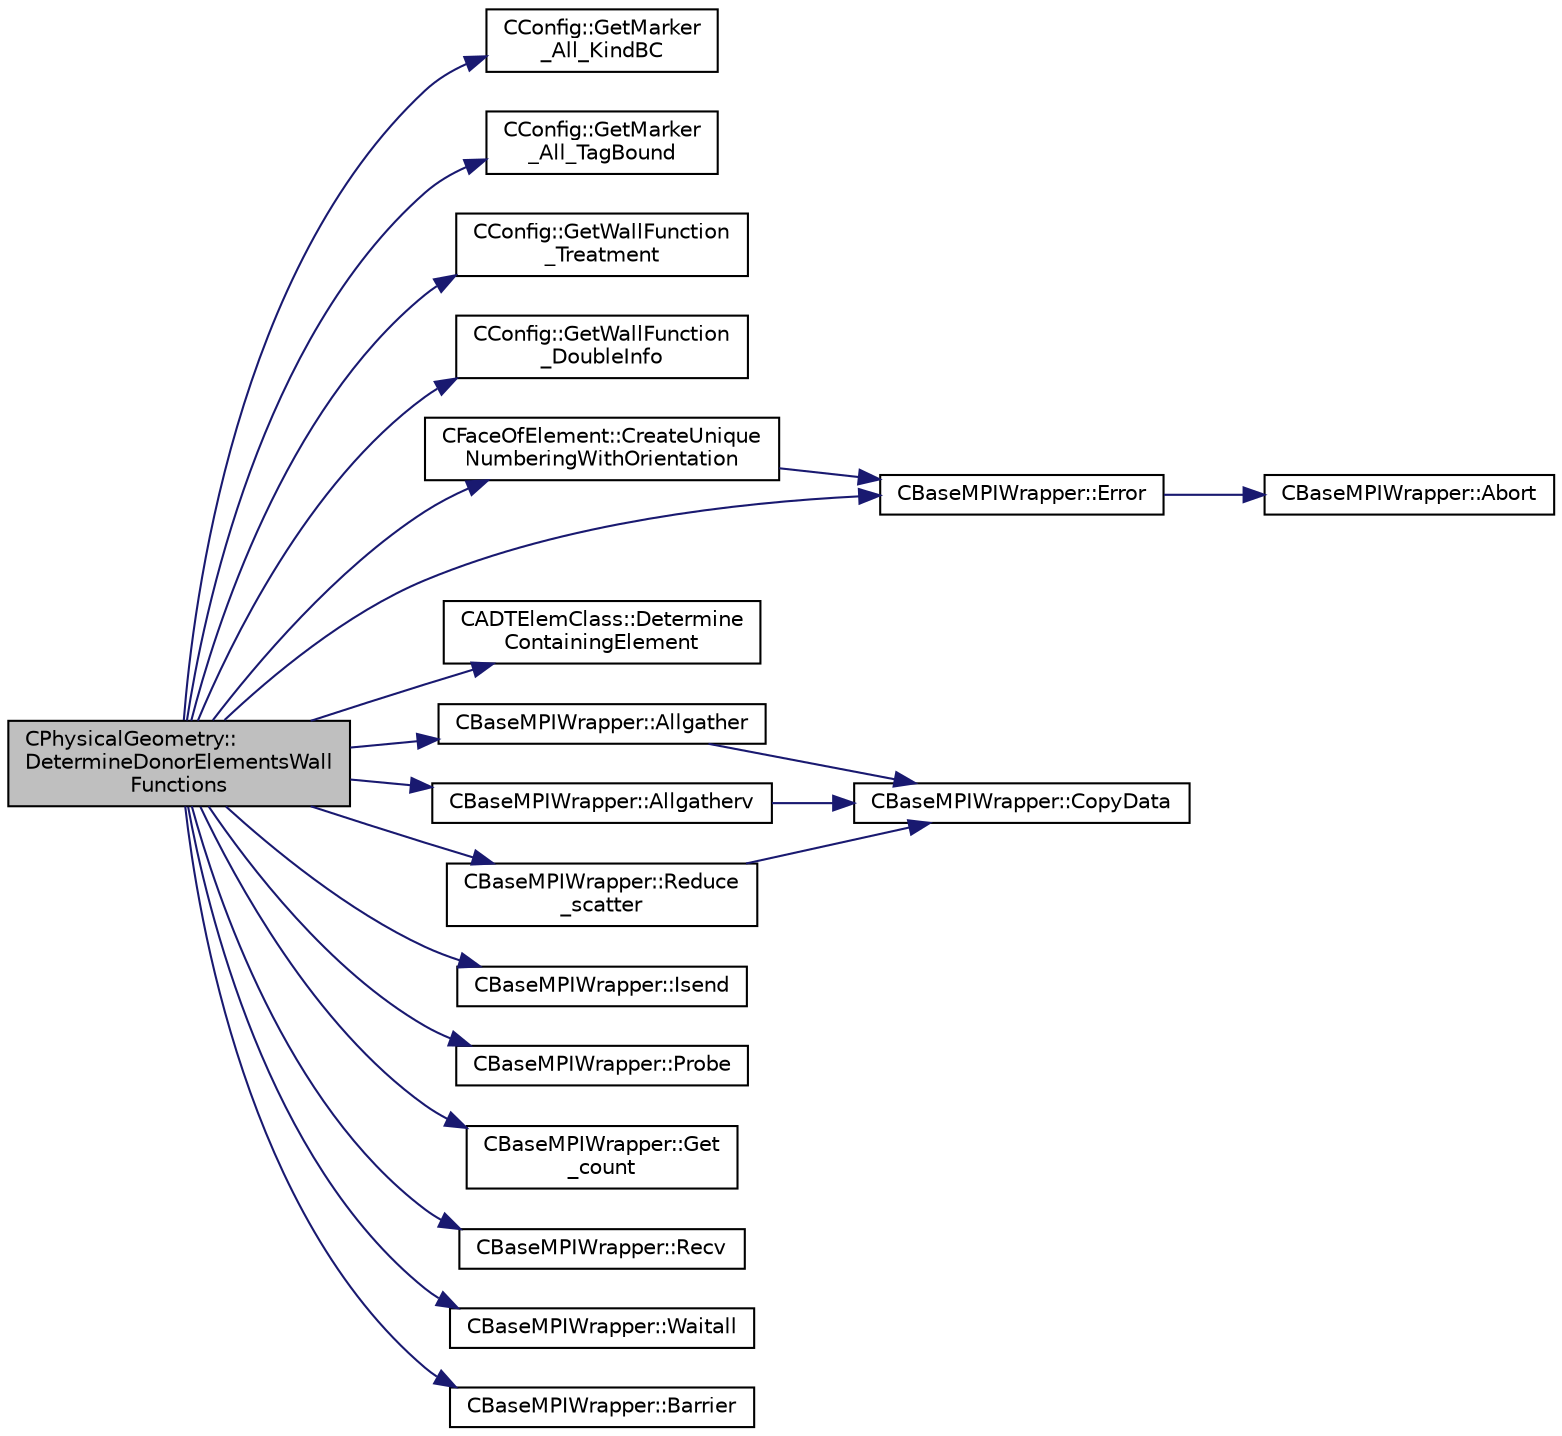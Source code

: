 digraph "CPhysicalGeometry::DetermineDonorElementsWallFunctions"
{
  edge [fontname="Helvetica",fontsize="10",labelfontname="Helvetica",labelfontsize="10"];
  node [fontname="Helvetica",fontsize="10",shape=record];
  rankdir="LR";
  Node409 [label="CPhysicalGeometry::\lDetermineDonorElementsWall\lFunctions",height=0.2,width=0.4,color="black", fillcolor="grey75", style="filled", fontcolor="black"];
  Node409 -> Node410 [color="midnightblue",fontsize="10",style="solid",fontname="Helvetica"];
  Node410 [label="CConfig::GetMarker\l_All_KindBC",height=0.2,width=0.4,color="black", fillcolor="white", style="filled",URL="$class_c_config.html#a57d43acc1457d2d27095ce006218862e",tooltip="Get the kind of boundary for each marker. "];
  Node409 -> Node411 [color="midnightblue",fontsize="10",style="solid",fontname="Helvetica"];
  Node411 [label="CConfig::GetMarker\l_All_TagBound",height=0.2,width=0.4,color="black", fillcolor="white", style="filled",URL="$class_c_config.html#a967e969a3beb24bb6e57d7036af003be",tooltip="Get the index of the surface defined in the geometry file. "];
  Node409 -> Node412 [color="midnightblue",fontsize="10",style="solid",fontname="Helvetica"];
  Node412 [label="CConfig::GetWallFunction\l_Treatment",height=0.2,width=0.4,color="black", fillcolor="white", style="filled",URL="$class_c_config.html#a25ae10f2fbea1175dca7ae4a7752977f",tooltip="Get the wall function treatment for the given boundary marker. "];
  Node409 -> Node413 [color="midnightblue",fontsize="10",style="solid",fontname="Helvetica"];
  Node413 [label="CConfig::GetWallFunction\l_DoubleInfo",height=0.2,width=0.4,color="black", fillcolor="white", style="filled",URL="$class_c_config.html#a118c9a3a593a4e463aac242febf4116d",tooltip="Get the additional double info for the wall function treatment for the given boundary marker..."];
  Node409 -> Node414 [color="midnightblue",fontsize="10",style="solid",fontname="Helvetica"];
  Node414 [label="CFaceOfElement::CreateUnique\lNumberingWithOrientation",height=0.2,width=0.4,color="black", fillcolor="white", style="filled",URL="$class_c_face_of_element.html#aa4d87bea8ad3cf2bf6ccf58099605f85"];
  Node414 -> Node415 [color="midnightblue",fontsize="10",style="solid",fontname="Helvetica"];
  Node415 [label="CBaseMPIWrapper::Error",height=0.2,width=0.4,color="black", fillcolor="white", style="filled",URL="$class_c_base_m_p_i_wrapper.html#a04457c47629bda56704e6a8804833eeb"];
  Node415 -> Node416 [color="midnightblue",fontsize="10",style="solid",fontname="Helvetica"];
  Node416 [label="CBaseMPIWrapper::Abort",height=0.2,width=0.4,color="black", fillcolor="white", style="filled",URL="$class_c_base_m_p_i_wrapper.html#a21ef5681e2acb532d345e9bab173ef07"];
  Node409 -> Node415 [color="midnightblue",fontsize="10",style="solid",fontname="Helvetica"];
  Node409 -> Node417 [color="midnightblue",fontsize="10",style="solid",fontname="Helvetica"];
  Node417 [label="CADTElemClass::Determine\lContainingElement",height=0.2,width=0.4,color="black", fillcolor="white", style="filled",URL="$class_c_a_d_t_elem_class.html#a2708b4c5925a10d57edba3630fb19bcb",tooltip="Function, which determines the element that contains the given coordinate. "];
  Node409 -> Node418 [color="midnightblue",fontsize="10",style="solid",fontname="Helvetica"];
  Node418 [label="CBaseMPIWrapper::Allgather",height=0.2,width=0.4,color="black", fillcolor="white", style="filled",URL="$class_c_base_m_p_i_wrapper.html#a55195abbb7206e08a4933fa53cd41923"];
  Node418 -> Node419 [color="midnightblue",fontsize="10",style="solid",fontname="Helvetica"];
  Node419 [label="CBaseMPIWrapper::CopyData",height=0.2,width=0.4,color="black", fillcolor="white", style="filled",URL="$class_c_base_m_p_i_wrapper.html#a4725cc1dd65b161b483e812a538a5e36"];
  Node409 -> Node420 [color="midnightblue",fontsize="10",style="solid",fontname="Helvetica"];
  Node420 [label="CBaseMPIWrapper::Allgatherv",height=0.2,width=0.4,color="black", fillcolor="white", style="filled",URL="$class_c_base_m_p_i_wrapper.html#a680cc01a93a562afb2ebcf7ff5a2198b"];
  Node420 -> Node419 [color="midnightblue",fontsize="10",style="solid",fontname="Helvetica"];
  Node409 -> Node421 [color="midnightblue",fontsize="10",style="solid",fontname="Helvetica"];
  Node421 [label="CBaseMPIWrapper::Reduce\l_scatter",height=0.2,width=0.4,color="black", fillcolor="white", style="filled",URL="$class_c_base_m_p_i_wrapper.html#aad7f1563eb99152f7e23f462fee5c9c3"];
  Node421 -> Node419 [color="midnightblue",fontsize="10",style="solid",fontname="Helvetica"];
  Node409 -> Node422 [color="midnightblue",fontsize="10",style="solid",fontname="Helvetica"];
  Node422 [label="CBaseMPIWrapper::Isend",height=0.2,width=0.4,color="black", fillcolor="white", style="filled",URL="$class_c_base_m_p_i_wrapper.html#a43a415ec11a029ade218eaf8c807a817"];
  Node409 -> Node423 [color="midnightblue",fontsize="10",style="solid",fontname="Helvetica"];
  Node423 [label="CBaseMPIWrapper::Probe",height=0.2,width=0.4,color="black", fillcolor="white", style="filled",URL="$class_c_base_m_p_i_wrapper.html#a18215cfe692fc1e82232e155504c1711"];
  Node409 -> Node424 [color="midnightblue",fontsize="10",style="solid",fontname="Helvetica"];
  Node424 [label="CBaseMPIWrapper::Get\l_count",height=0.2,width=0.4,color="black", fillcolor="white", style="filled",URL="$class_c_base_m_p_i_wrapper.html#a2b80feee34755a59d180ab64eb2d712b"];
  Node409 -> Node425 [color="midnightblue",fontsize="10",style="solid",fontname="Helvetica"];
  Node425 [label="CBaseMPIWrapper::Recv",height=0.2,width=0.4,color="black", fillcolor="white", style="filled",URL="$class_c_base_m_p_i_wrapper.html#a2a0cf206352327fc745b3848b8c6d130"];
  Node409 -> Node426 [color="midnightblue",fontsize="10",style="solid",fontname="Helvetica"];
  Node426 [label="CBaseMPIWrapper::Waitall",height=0.2,width=0.4,color="black", fillcolor="white", style="filled",URL="$class_c_base_m_p_i_wrapper.html#a7a83091a6fcdc392a11be74734362eaa"];
  Node409 -> Node427 [color="midnightblue",fontsize="10",style="solid",fontname="Helvetica"];
  Node427 [label="CBaseMPIWrapper::Barrier",height=0.2,width=0.4,color="black", fillcolor="white", style="filled",URL="$class_c_base_m_p_i_wrapper.html#a07f24df31c87ac960540ce8ac2b407d2"];
}
